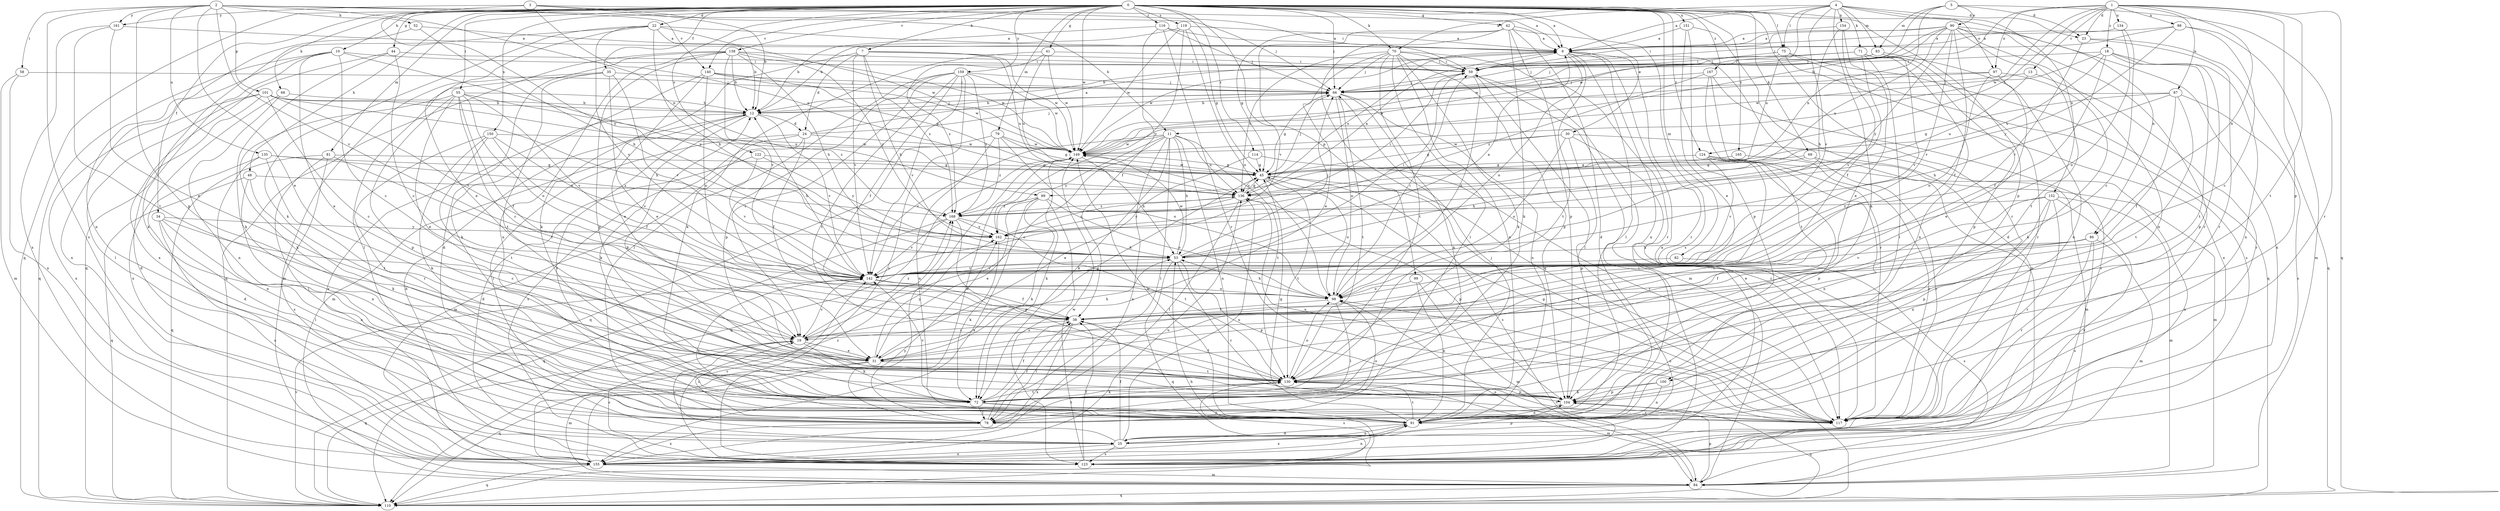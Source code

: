 strict digraph  {
0;
1;
2;
3;
4;
5;
6;
7;
10;
11;
12;
13;
18;
19;
22;
23;
24;
25;
30;
31;
34;
35;
38;
41;
42;
44;
45;
48;
52;
53;
55;
58;
59;
66;
68;
69;
70;
71;
72;
75;
78;
79;
81;
82;
83;
84;
86;
87;
88;
89;
90;
91;
97;
98;
99;
100;
101;
104;
110;
114;
116;
117;
119;
122;
123;
124;
130;
134;
135;
136;
138;
140;
142;
149;
150;
151;
152;
154;
155;
159;
161;
162;
165;
167;
168;
0 -> 6  [label=a];
0 -> 7  [label=b];
0 -> 10  [label=b];
0 -> 22  [label=d];
0 -> 30  [label=e];
0 -> 34  [label=f];
0 -> 35  [label=f];
0 -> 41  [label=g];
0 -> 42  [label=g];
0 -> 44  [label=g];
0 -> 48  [label=h];
0 -> 55  [label=i];
0 -> 66  [label=j];
0 -> 68  [label=k];
0 -> 69  [label=k];
0 -> 70  [label=k];
0 -> 75  [label=l];
0 -> 79  [label=m];
0 -> 81  [label=m];
0 -> 82  [label=m];
0 -> 86  [label=n];
0 -> 99  [label=p];
0 -> 100  [label=p];
0 -> 110  [label=q];
0 -> 114  [label=r];
0 -> 116  [label=r];
0 -> 117  [label=r];
0 -> 119  [label=s];
0 -> 122  [label=s];
0 -> 124  [label=t];
0 -> 138  [label=v];
0 -> 140  [label=v];
0 -> 149  [label=w];
0 -> 150  [label=x];
0 -> 151  [label=x];
0 -> 159  [label=y];
0 -> 165  [label=z];
0 -> 167  [label=z];
1 -> 11  [label=b];
1 -> 13  [label=c];
1 -> 18  [label=c];
1 -> 23  [label=d];
1 -> 86  [label=n];
1 -> 87  [label=n];
1 -> 88  [label=n];
1 -> 97  [label=o];
1 -> 100  [label=p];
1 -> 110  [label=q];
1 -> 124  [label=t];
1 -> 130  [label=t];
1 -> 134  [label=u];
1 -> 149  [label=w];
2 -> 6  [label=a];
2 -> 31  [label=e];
2 -> 52  [label=h];
2 -> 58  [label=i];
2 -> 66  [label=j];
2 -> 89  [label=n];
2 -> 101  [label=p];
2 -> 104  [label=p];
2 -> 123  [label=s];
2 -> 135  [label=u];
2 -> 140  [label=v];
2 -> 142  [label=v];
2 -> 161  [label=y];
3 -> 11  [label=b];
3 -> 12  [label=b];
3 -> 59  [label=i];
3 -> 136  [label=u];
3 -> 161  [label=y];
3 -> 162  [label=y];
4 -> 6  [label=a];
4 -> 23  [label=d];
4 -> 70  [label=k];
4 -> 71  [label=k];
4 -> 72  [label=k];
4 -> 75  [label=l];
4 -> 83  [label=m];
4 -> 97  [label=o];
4 -> 136  [label=u];
4 -> 142  [label=v];
4 -> 152  [label=x];
4 -> 154  [label=x];
5 -> 23  [label=d];
5 -> 83  [label=m];
5 -> 89  [label=n];
5 -> 90  [label=n];
5 -> 117  [label=r];
5 -> 149  [label=w];
6 -> 59  [label=i];
6 -> 78  [label=l];
6 -> 84  [label=m];
6 -> 91  [label=n];
6 -> 98  [label=o];
6 -> 117  [label=r];
6 -> 130  [label=t];
6 -> 136  [label=u];
6 -> 149  [label=w];
7 -> 24  [label=d];
7 -> 53  [label=h];
7 -> 59  [label=i];
7 -> 72  [label=k];
7 -> 136  [label=u];
7 -> 142  [label=v];
7 -> 149  [label=w];
7 -> 168  [label=z];
10 -> 19  [label=c];
10 -> 31  [label=e];
10 -> 59  [label=i];
10 -> 72  [label=k];
10 -> 110  [label=q];
10 -> 155  [label=x];
10 -> 162  [label=y];
11 -> 19  [label=c];
11 -> 53  [label=h];
11 -> 72  [label=k];
11 -> 78  [label=l];
11 -> 91  [label=n];
11 -> 130  [label=t];
11 -> 136  [label=u];
11 -> 142  [label=v];
11 -> 149  [label=w];
11 -> 155  [label=x];
11 -> 162  [label=y];
12 -> 24  [label=d];
12 -> 66  [label=j];
12 -> 72  [label=k];
12 -> 84  [label=m];
12 -> 117  [label=r];
12 -> 142  [label=v];
12 -> 155  [label=x];
13 -> 66  [label=j];
13 -> 117  [label=r];
13 -> 136  [label=u];
18 -> 38  [label=f];
18 -> 59  [label=i];
18 -> 91  [label=n];
18 -> 104  [label=p];
18 -> 130  [label=t];
18 -> 136  [label=u];
18 -> 149  [label=w];
19 -> 31  [label=e];
19 -> 53  [label=h];
19 -> 72  [label=k];
19 -> 110  [label=q];
19 -> 168  [label=z];
22 -> 6  [label=a];
22 -> 12  [label=b];
22 -> 31  [label=e];
22 -> 53  [label=h];
22 -> 72  [label=k];
22 -> 110  [label=q];
22 -> 142  [label=v];
22 -> 149  [label=w];
23 -> 110  [label=q];
23 -> 117  [label=r];
23 -> 142  [label=v];
24 -> 6  [label=a];
24 -> 38  [label=f];
24 -> 66  [label=j];
24 -> 78  [label=l];
24 -> 84  [label=m];
24 -> 123  [label=s];
24 -> 149  [label=w];
25 -> 6  [label=a];
25 -> 19  [label=c];
25 -> 38  [label=f];
25 -> 91  [label=n];
25 -> 104  [label=p];
25 -> 123  [label=s];
25 -> 136  [label=u];
25 -> 155  [label=x];
30 -> 45  [label=g];
30 -> 84  [label=m];
30 -> 98  [label=o];
30 -> 104  [label=p];
30 -> 117  [label=r];
30 -> 149  [label=w];
31 -> 45  [label=g];
31 -> 84  [label=m];
31 -> 110  [label=q];
31 -> 130  [label=t];
31 -> 162  [label=y];
34 -> 19  [label=c];
34 -> 78  [label=l];
34 -> 91  [label=n];
34 -> 155  [label=x];
34 -> 162  [label=y];
35 -> 31  [label=e];
35 -> 66  [label=j];
35 -> 78  [label=l];
35 -> 84  [label=m];
35 -> 130  [label=t];
35 -> 142  [label=v];
38 -> 19  [label=c];
38 -> 78  [label=l];
38 -> 155  [label=x];
41 -> 59  [label=i];
41 -> 72  [label=k];
41 -> 136  [label=u];
41 -> 149  [label=w];
41 -> 168  [label=z];
42 -> 6  [label=a];
42 -> 25  [label=d];
42 -> 45  [label=g];
42 -> 72  [label=k];
42 -> 104  [label=p];
42 -> 110  [label=q];
42 -> 123  [label=s];
42 -> 142  [label=v];
44 -> 19  [label=c];
44 -> 59  [label=i];
44 -> 72  [label=k];
44 -> 155  [label=x];
45 -> 66  [label=j];
45 -> 98  [label=o];
45 -> 117  [label=r];
45 -> 123  [label=s];
45 -> 130  [label=t];
45 -> 136  [label=u];
45 -> 149  [label=w];
48 -> 72  [label=k];
48 -> 91  [label=n];
48 -> 110  [label=q];
48 -> 136  [label=u];
52 -> 6  [label=a];
52 -> 53  [label=h];
52 -> 91  [label=n];
53 -> 6  [label=a];
53 -> 59  [label=i];
53 -> 66  [label=j];
53 -> 104  [label=p];
53 -> 110  [label=q];
53 -> 117  [label=r];
53 -> 142  [label=v];
53 -> 149  [label=w];
55 -> 12  [label=b];
55 -> 19  [label=c];
55 -> 31  [label=e];
55 -> 38  [label=f];
55 -> 72  [label=k];
55 -> 98  [label=o];
55 -> 104  [label=p];
55 -> 136  [label=u];
55 -> 142  [label=v];
58 -> 66  [label=j];
58 -> 84  [label=m];
58 -> 155  [label=x];
59 -> 66  [label=j];
59 -> 78  [label=l];
59 -> 84  [label=m];
59 -> 98  [label=o];
66 -> 12  [label=b];
66 -> 45  [label=g];
66 -> 72  [label=k];
66 -> 91  [label=n];
66 -> 98  [label=o];
66 -> 130  [label=t];
68 -> 12  [label=b];
68 -> 91  [label=n];
68 -> 155  [label=x];
69 -> 45  [label=g];
69 -> 53  [label=h];
69 -> 117  [label=r];
69 -> 155  [label=x];
70 -> 31  [label=e];
70 -> 59  [label=i];
70 -> 66  [label=j];
70 -> 72  [label=k];
70 -> 78  [label=l];
70 -> 91  [label=n];
70 -> 104  [label=p];
70 -> 117  [label=r];
70 -> 130  [label=t];
70 -> 136  [label=u];
71 -> 59  [label=i];
71 -> 66  [label=j];
71 -> 78  [label=l];
71 -> 91  [label=n];
71 -> 104  [label=p];
71 -> 117  [label=r];
71 -> 142  [label=v];
72 -> 38  [label=f];
72 -> 78  [label=l];
72 -> 91  [label=n];
72 -> 117  [label=r];
72 -> 130  [label=t];
72 -> 142  [label=v];
75 -> 12  [label=b];
75 -> 59  [label=i];
75 -> 110  [label=q];
75 -> 123  [label=s];
75 -> 155  [label=x];
78 -> 19  [label=c];
78 -> 38  [label=f];
78 -> 98  [label=o];
78 -> 130  [label=t];
78 -> 149  [label=w];
78 -> 155  [label=x];
79 -> 45  [label=g];
79 -> 91  [label=n];
79 -> 98  [label=o];
79 -> 110  [label=q];
79 -> 149  [label=w];
79 -> 168  [label=z];
81 -> 38  [label=f];
81 -> 45  [label=g];
81 -> 78  [label=l];
81 -> 110  [label=q];
81 -> 123  [label=s];
82 -> 123  [label=s];
82 -> 142  [label=v];
83 -> 59  [label=i];
83 -> 66  [label=j];
83 -> 91  [label=n];
83 -> 142  [label=v];
84 -> 98  [label=o];
84 -> 104  [label=p];
84 -> 110  [label=q];
86 -> 38  [label=f];
86 -> 53  [label=h];
86 -> 84  [label=m];
86 -> 117  [label=r];
86 -> 123  [label=s];
86 -> 142  [label=v];
87 -> 12  [label=b];
87 -> 38  [label=f];
87 -> 45  [label=g];
87 -> 53  [label=h];
87 -> 123  [label=s];
87 -> 130  [label=t];
88 -> 6  [label=a];
88 -> 19  [label=c];
88 -> 59  [label=i];
88 -> 84  [label=m];
88 -> 162  [label=y];
89 -> 31  [label=e];
89 -> 72  [label=k];
89 -> 98  [label=o];
89 -> 123  [label=s];
89 -> 155  [label=x];
89 -> 168  [label=z];
90 -> 6  [label=a];
90 -> 38  [label=f];
90 -> 59  [label=i];
90 -> 66  [label=j];
90 -> 91  [label=n];
90 -> 117  [label=r];
90 -> 130  [label=t];
90 -> 136  [label=u];
90 -> 142  [label=v];
90 -> 149  [label=w];
90 -> 155  [label=x];
90 -> 162  [label=y];
91 -> 25  [label=d];
91 -> 45  [label=g];
91 -> 66  [label=j];
91 -> 130  [label=t];
91 -> 149  [label=w];
91 -> 155  [label=x];
97 -> 31  [label=e];
97 -> 66  [label=j];
97 -> 72  [label=k];
97 -> 98  [label=o];
97 -> 149  [label=w];
98 -> 38  [label=f];
98 -> 53  [label=h];
98 -> 59  [label=i];
98 -> 78  [label=l];
99 -> 84  [label=m];
99 -> 91  [label=n];
99 -> 98  [label=o];
100 -> 72  [label=k];
100 -> 91  [label=n];
100 -> 104  [label=p];
101 -> 12  [label=b];
101 -> 19  [label=c];
101 -> 25  [label=d];
101 -> 53  [label=h];
101 -> 78  [label=l];
101 -> 142  [label=v];
101 -> 155  [label=x];
101 -> 168  [label=z];
104 -> 91  [label=n];
104 -> 110  [label=q];
110 -> 53  [label=h];
110 -> 142  [label=v];
114 -> 31  [label=e];
114 -> 45  [label=g];
114 -> 117  [label=r];
116 -> 6  [label=a];
116 -> 12  [label=b];
116 -> 38  [label=f];
116 -> 66  [label=j];
116 -> 117  [label=r];
117 -> 45  [label=g];
117 -> 98  [label=o];
117 -> 130  [label=t];
117 -> 136  [label=u];
119 -> 6  [label=a];
119 -> 12  [label=b];
119 -> 45  [label=g];
119 -> 98  [label=o];
119 -> 149  [label=w];
119 -> 162  [label=y];
122 -> 25  [label=d];
122 -> 45  [label=g];
122 -> 142  [label=v];
122 -> 162  [label=y];
123 -> 12  [label=b];
123 -> 19  [label=c];
123 -> 38  [label=f];
123 -> 142  [label=v];
123 -> 149  [label=w];
124 -> 45  [label=g];
124 -> 84  [label=m];
124 -> 91  [label=n];
124 -> 104  [label=p];
124 -> 130  [label=t];
124 -> 142  [label=v];
130 -> 12  [label=b];
130 -> 38  [label=f];
130 -> 72  [label=k];
130 -> 84  [label=m];
130 -> 98  [label=o];
130 -> 104  [label=p];
130 -> 123  [label=s];
134 -> 6  [label=a];
134 -> 19  [label=c];
134 -> 98  [label=o];
135 -> 25  [label=d];
135 -> 45  [label=g];
135 -> 91  [label=n];
135 -> 130  [label=t];
135 -> 168  [label=z];
136 -> 6  [label=a];
136 -> 45  [label=g];
136 -> 78  [label=l];
136 -> 104  [label=p];
136 -> 162  [label=y];
136 -> 168  [label=z];
138 -> 12  [label=b];
138 -> 25  [label=d];
138 -> 53  [label=h];
138 -> 59  [label=i];
138 -> 91  [label=n];
138 -> 104  [label=p];
138 -> 110  [label=q];
138 -> 142  [label=v];
138 -> 149  [label=w];
138 -> 162  [label=y];
140 -> 31  [label=e];
140 -> 45  [label=g];
140 -> 66  [label=j];
140 -> 72  [label=k];
140 -> 98  [label=o];
140 -> 149  [label=w];
142 -> 12  [label=b];
142 -> 19  [label=c];
142 -> 38  [label=f];
142 -> 91  [label=n];
142 -> 98  [label=o];
149 -> 45  [label=g];
149 -> 53  [label=h];
149 -> 72  [label=k];
149 -> 78  [label=l];
149 -> 110  [label=q];
150 -> 38  [label=f];
150 -> 72  [label=k];
150 -> 117  [label=r];
150 -> 130  [label=t];
150 -> 142  [label=v];
150 -> 149  [label=w];
151 -> 6  [label=a];
151 -> 25  [label=d];
151 -> 31  [label=e];
151 -> 104  [label=p];
152 -> 31  [label=e];
152 -> 84  [label=m];
152 -> 91  [label=n];
152 -> 104  [label=p];
152 -> 117  [label=r];
152 -> 155  [label=x];
152 -> 168  [label=z];
154 -> 6  [label=a];
154 -> 31  [label=e];
154 -> 38  [label=f];
154 -> 53  [label=h];
155 -> 59  [label=i];
155 -> 84  [label=m];
155 -> 91  [label=n];
155 -> 110  [label=q];
155 -> 136  [label=u];
155 -> 162  [label=y];
155 -> 168  [label=z];
159 -> 19  [label=c];
159 -> 38  [label=f];
159 -> 66  [label=j];
159 -> 78  [label=l];
159 -> 104  [label=p];
159 -> 123  [label=s];
159 -> 130  [label=t];
159 -> 142  [label=v];
159 -> 149  [label=w];
159 -> 168  [label=z];
161 -> 6  [label=a];
161 -> 31  [label=e];
161 -> 130  [label=t];
161 -> 155  [label=x];
162 -> 53  [label=h];
162 -> 72  [label=k];
162 -> 136  [label=u];
165 -> 45  [label=g];
165 -> 117  [label=r];
167 -> 66  [label=j];
167 -> 117  [label=r];
167 -> 123  [label=s];
167 -> 130  [label=t];
167 -> 168  [label=z];
168 -> 59  [label=i];
168 -> 104  [label=p];
168 -> 110  [label=q];
168 -> 130  [label=t];
168 -> 142  [label=v];
168 -> 162  [label=y];
}
